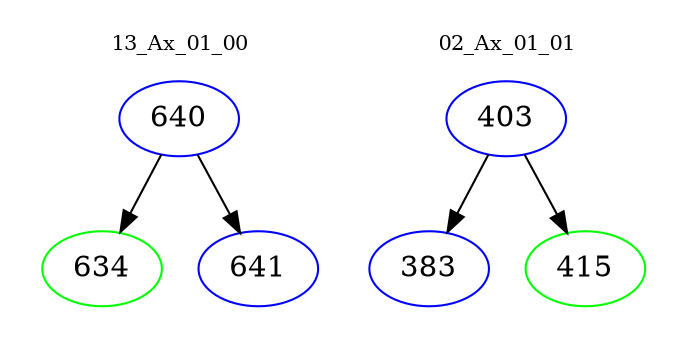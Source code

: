 digraph{
subgraph cluster_0 {
color = white
label = "13_Ax_01_00";
fontsize=10;
T0_640 [label="640", color="blue"]
T0_640 -> T0_634 [color="black"]
T0_634 [label="634", color="green"]
T0_640 -> T0_641 [color="black"]
T0_641 [label="641", color="blue"]
}
subgraph cluster_1 {
color = white
label = "02_Ax_01_01";
fontsize=10;
T1_403 [label="403", color="blue"]
T1_403 -> T1_383 [color="black"]
T1_383 [label="383", color="blue"]
T1_403 -> T1_415 [color="black"]
T1_415 [label="415", color="green"]
}
}
